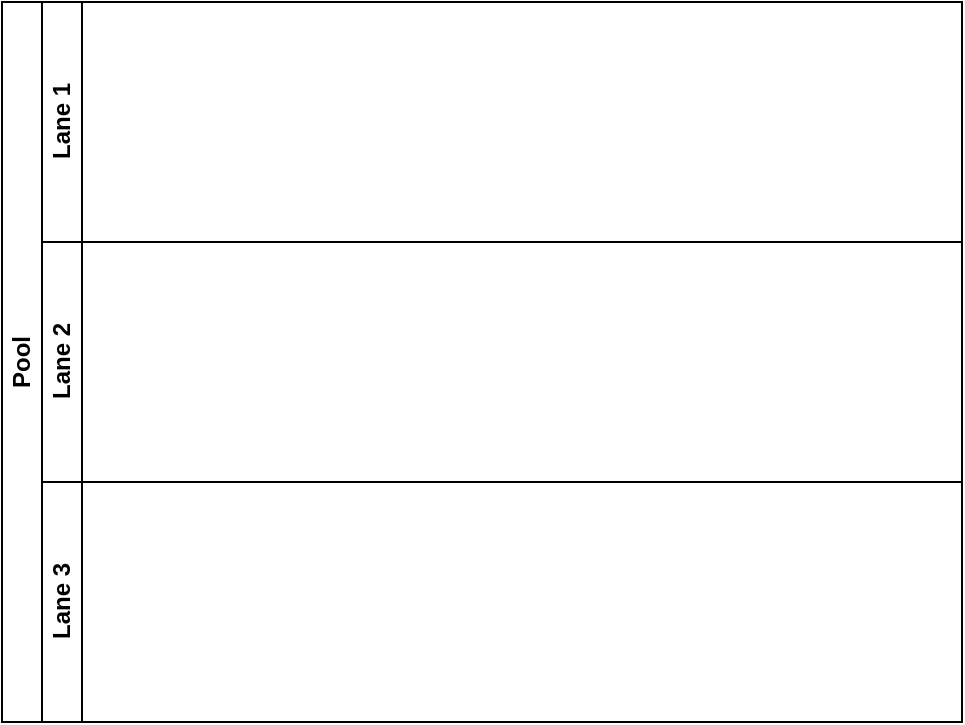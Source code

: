 <mxfile version="24.2.7" type="github">
  <diagram name="Страница — 1" id="Y3avKlv_m7tPCw0b9_SA">
    <mxGraphModel dx="1379" dy="611" grid="1" gridSize="10" guides="1" tooltips="1" connect="1" arrows="1" fold="1" page="1" pageScale="1" pageWidth="827" pageHeight="1169" math="0" shadow="0">
      <root>
        <mxCell id="0" />
        <mxCell id="1" parent="0" />
        <mxCell id="aERr8HuHTmbQ53Nf8TC8-1" value="Pool" style="swimlane;html=1;childLayout=stackLayout;resizeParent=1;resizeParentMax=0;horizontal=0;startSize=20;horizontalStack=0;whiteSpace=wrap;" vertex="1" parent="1">
          <mxGeometry x="150" y="80" width="480" height="360" as="geometry" />
        </mxCell>
        <mxCell id="aERr8HuHTmbQ53Nf8TC8-2" value="Lane 1" style="swimlane;html=1;startSize=20;horizontal=0;" vertex="1" parent="aERr8HuHTmbQ53Nf8TC8-1">
          <mxGeometry x="20" width="460" height="120" as="geometry" />
        </mxCell>
        <mxCell id="aERr8HuHTmbQ53Nf8TC8-3" value="Lane 2" style="swimlane;html=1;startSize=20;horizontal=0;" vertex="1" parent="aERr8HuHTmbQ53Nf8TC8-1">
          <mxGeometry x="20" y="120" width="460" height="120" as="geometry" />
        </mxCell>
        <mxCell id="aERr8HuHTmbQ53Nf8TC8-4" value="Lane 3" style="swimlane;html=1;startSize=20;horizontal=0;" vertex="1" parent="aERr8HuHTmbQ53Nf8TC8-1">
          <mxGeometry x="20" y="240" width="460" height="120" as="geometry" />
        </mxCell>
      </root>
    </mxGraphModel>
  </diagram>
</mxfile>
